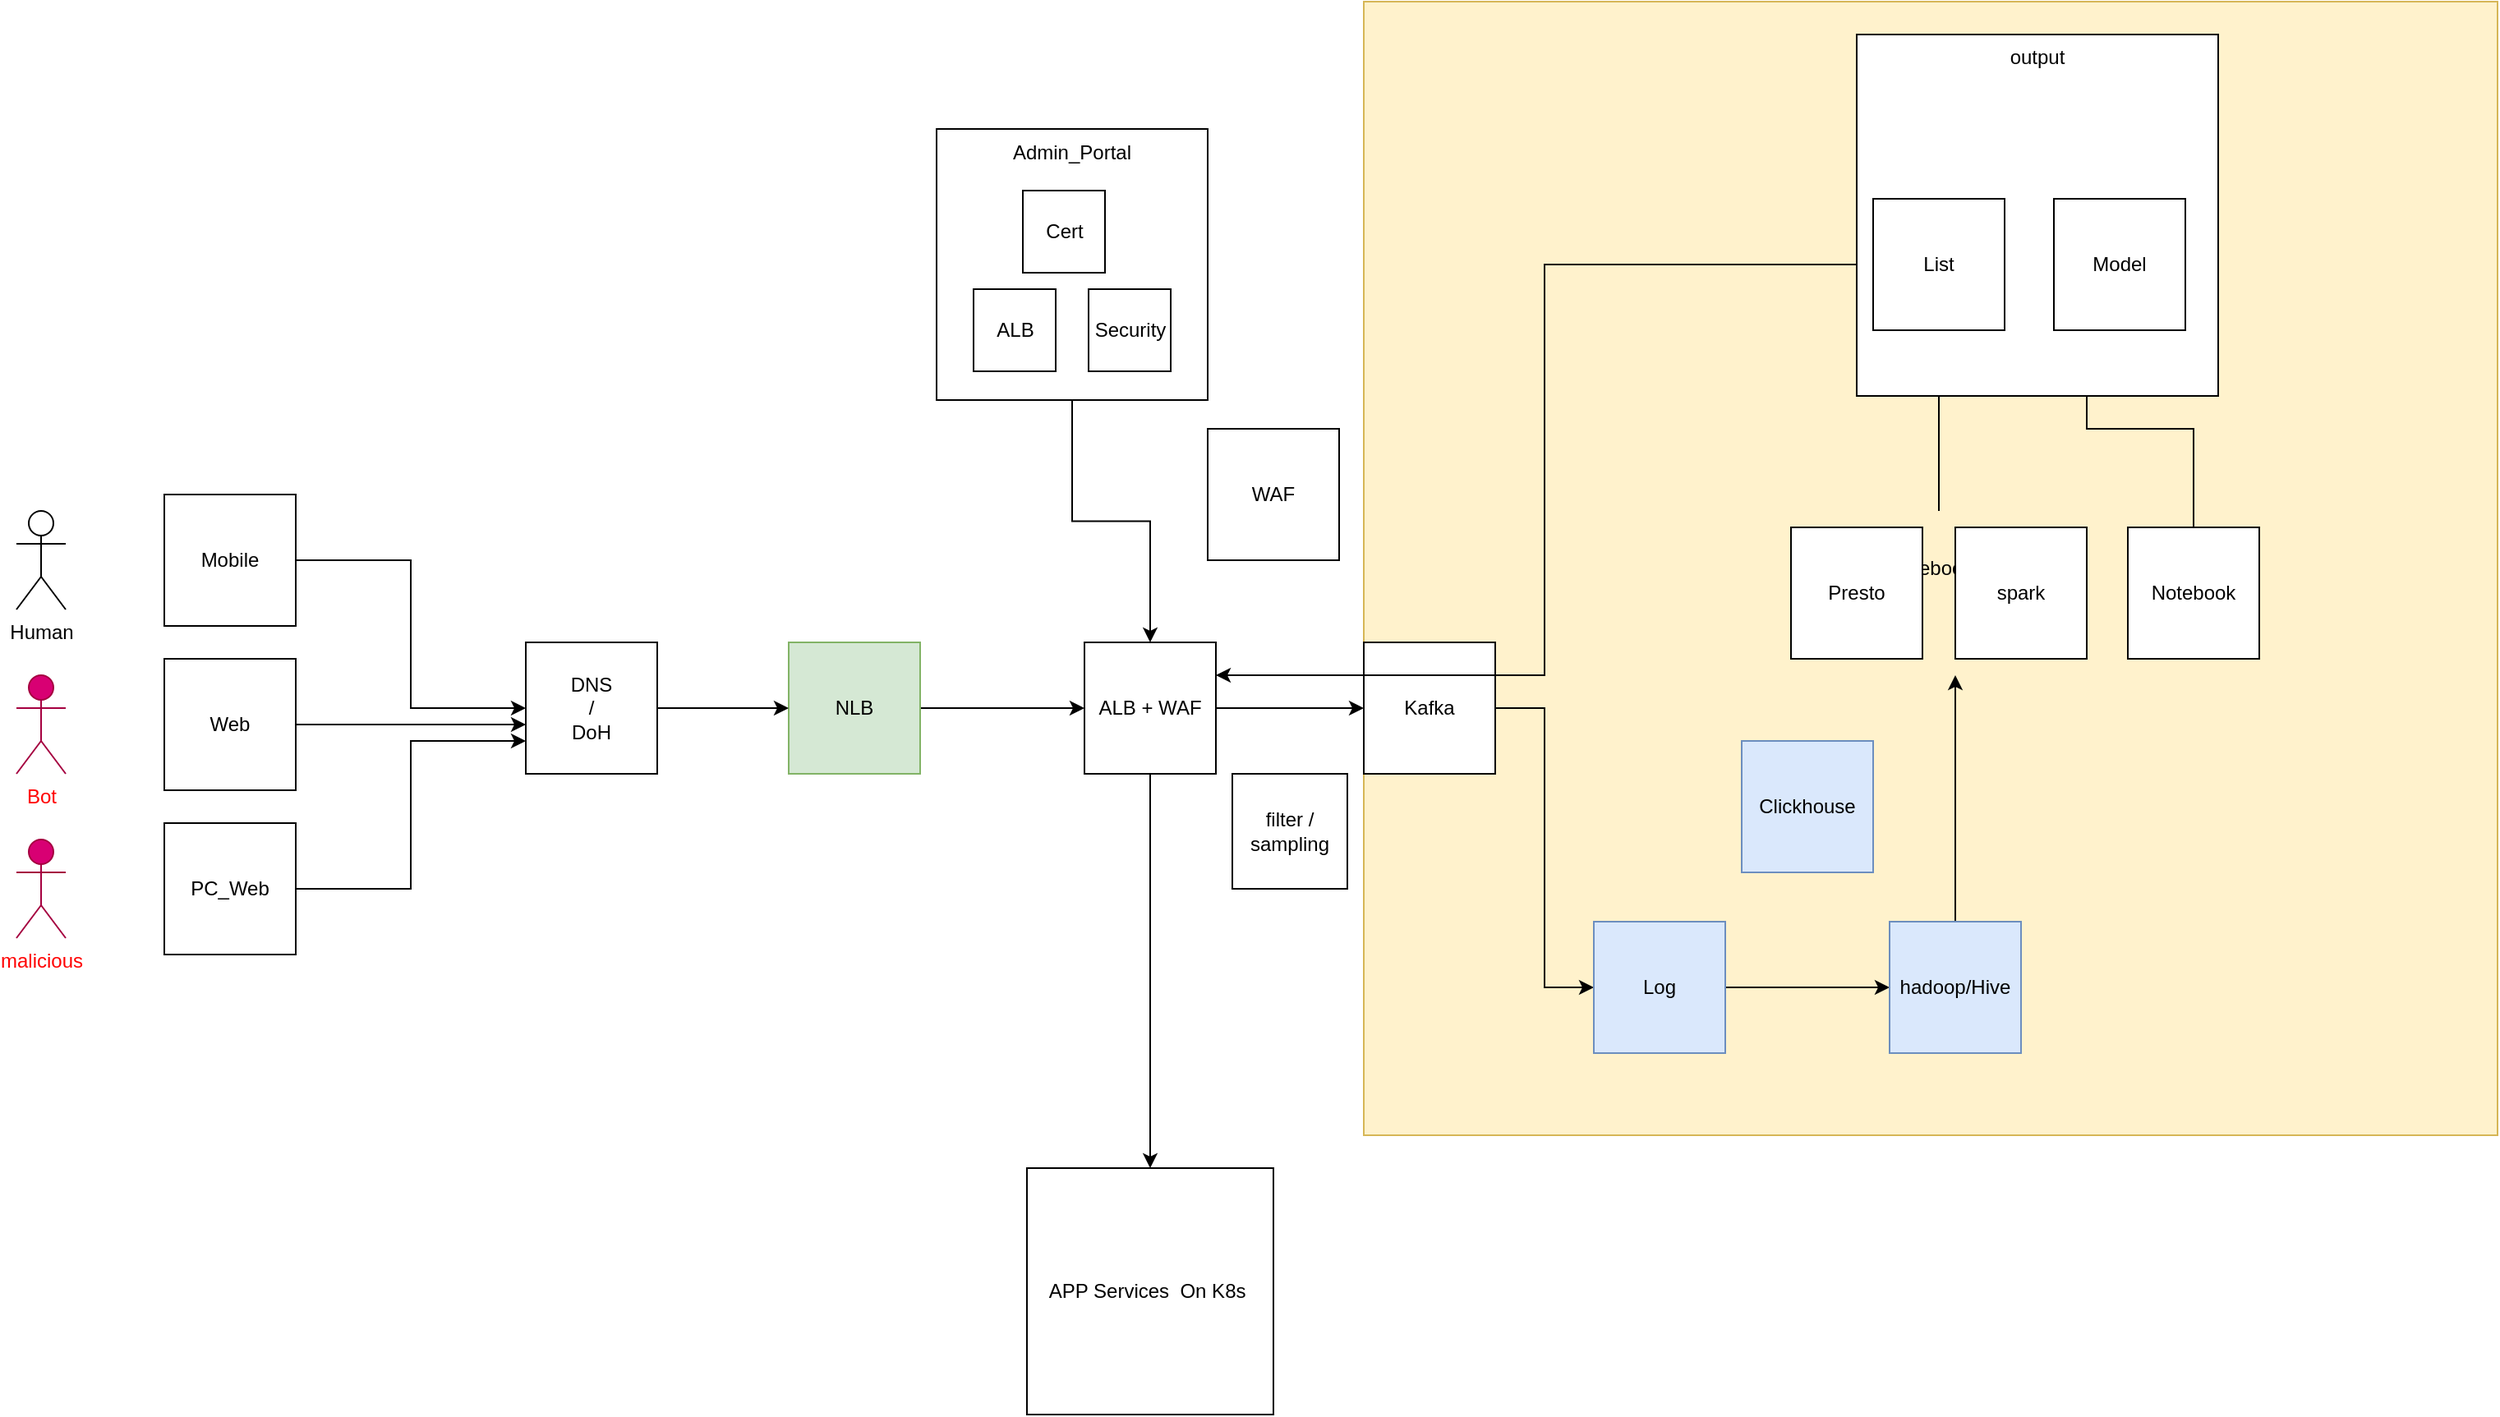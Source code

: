 <mxfile version="22.1.21" type="github">
  <diagram name="Page-1" id="h4mQXHj7m2dZuJ2kFf5C">
    <mxGraphModel dx="1793" dy="2051" grid="1" gridSize="10" guides="1" tooltips="1" connect="1" arrows="1" fold="1" page="1" pageScale="1" pageWidth="850" pageHeight="1100" math="0" shadow="0">
      <root>
        <mxCell id="0" />
        <mxCell id="1" parent="0" />
        <mxCell id="McwnkxctFBztKJUD4bEL-6" value="Notebook" style="whiteSpace=wrap;html=1;aspect=fixed;fillColor=#fff2cc;strokeColor=#d6b656;" vertex="1" parent="1">
          <mxGeometry x="830" y="-10" width="690" height="690" as="geometry" />
        </mxCell>
        <mxCell id="UklJM1hZt59_CWoXAM_g-14" style="edgeStyle=orthogonalEdgeStyle;rounded=0;orthogonalLoop=1;jettySize=auto;html=1;entryX=0;entryY=0.5;entryDx=0;entryDy=0;" parent="1" source="UklJM1hZt59_CWoXAM_g-1" target="UklJM1hZt59_CWoXAM_g-12" edge="1">
          <mxGeometry relative="1" as="geometry" />
        </mxCell>
        <mxCell id="UklJM1hZt59_CWoXAM_g-1" value="Mobile" style="whiteSpace=wrap;html=1;aspect=fixed;" parent="1" vertex="1">
          <mxGeometry x="100" y="290" width="80" height="80" as="geometry" />
        </mxCell>
        <mxCell id="UklJM1hZt59_CWoXAM_g-15" style="edgeStyle=orthogonalEdgeStyle;rounded=0;orthogonalLoop=1;jettySize=auto;html=1;" parent="1" source="UklJM1hZt59_CWoXAM_g-2" edge="1">
          <mxGeometry relative="1" as="geometry">
            <mxPoint x="320" y="430" as="targetPoint" />
          </mxGeometry>
        </mxCell>
        <mxCell id="UklJM1hZt59_CWoXAM_g-2" value="Web" style="whiteSpace=wrap;html=1;aspect=fixed;" parent="1" vertex="1">
          <mxGeometry x="100" y="390" width="80" height="80" as="geometry" />
        </mxCell>
        <mxCell id="UklJM1hZt59_CWoXAM_g-16" style="edgeStyle=orthogonalEdgeStyle;rounded=0;orthogonalLoop=1;jettySize=auto;html=1;exitX=1;exitY=0.5;exitDx=0;exitDy=0;entryX=0;entryY=0.75;entryDx=0;entryDy=0;" parent="1" source="UklJM1hZt59_CWoXAM_g-3" target="UklJM1hZt59_CWoXAM_g-12" edge="1">
          <mxGeometry relative="1" as="geometry" />
        </mxCell>
        <mxCell id="UklJM1hZt59_CWoXAM_g-3" value="PC_Web" style="whiteSpace=wrap;html=1;aspect=fixed;" parent="1" vertex="1">
          <mxGeometry x="100" y="490" width="80" height="80" as="geometry" />
        </mxCell>
        <mxCell id="UklJM1hZt59_CWoXAM_g-11" style="edgeStyle=orthogonalEdgeStyle;rounded=0;orthogonalLoop=1;jettySize=auto;html=1;entryX=0;entryY=0.5;entryDx=0;entryDy=0;" parent="1" source="UklJM1hZt59_CWoXAM_g-4" target="UklJM1hZt59_CWoXAM_g-5" edge="1">
          <mxGeometry relative="1" as="geometry" />
        </mxCell>
        <mxCell id="UklJM1hZt59_CWoXAM_g-4" value="NLB" style="whiteSpace=wrap;html=1;aspect=fixed;fillColor=#d5e8d4;strokeColor=#82b366;" parent="1" vertex="1">
          <mxGeometry x="480" y="380" width="80" height="80" as="geometry" />
        </mxCell>
        <mxCell id="UklJM1hZt59_CWoXAM_g-10" style="edgeStyle=orthogonalEdgeStyle;rounded=0;orthogonalLoop=1;jettySize=auto;html=1;" parent="1" source="UklJM1hZt59_CWoXAM_g-5" target="UklJM1hZt59_CWoXAM_g-8" edge="1">
          <mxGeometry relative="1" as="geometry" />
        </mxCell>
        <mxCell id="LiXmV6HR_Ljs2VoDoevz-1" style="edgeStyle=orthogonalEdgeStyle;rounded=0;orthogonalLoop=1;jettySize=auto;html=1;entryX=0;entryY=0.5;entryDx=0;entryDy=0;" parent="1" source="UklJM1hZt59_CWoXAM_g-5" target="LiXmV6HR_Ljs2VoDoevz-2" edge="1">
          <mxGeometry relative="1" as="geometry">
            <mxPoint x="700" y="570" as="targetPoint" />
          </mxGeometry>
        </mxCell>
        <mxCell id="UklJM1hZt59_CWoXAM_g-5" value="ALB + WAF" style="whiteSpace=wrap;html=1;aspect=fixed;" parent="1" vertex="1">
          <mxGeometry x="660" y="380" width="80" height="80" as="geometry" />
        </mxCell>
        <mxCell id="UklJM1hZt59_CWoXAM_g-9" style="edgeStyle=orthogonalEdgeStyle;rounded=0;orthogonalLoop=1;jettySize=auto;html=1;" parent="1" source="UklJM1hZt59_CWoXAM_g-6" target="UklJM1hZt59_CWoXAM_g-5" edge="1">
          <mxGeometry relative="1" as="geometry" />
        </mxCell>
        <mxCell id="UklJM1hZt59_CWoXAM_g-6" value="Admin_Portal" style="whiteSpace=wrap;html=1;aspect=fixed;verticalAlign=top;" parent="1" vertex="1">
          <mxGeometry x="570" y="67.5" width="165" height="165" as="geometry" />
        </mxCell>
        <mxCell id="UklJM1hZt59_CWoXAM_g-8" value="APP Services&amp;nbsp; On K8s&amp;nbsp;" style="whiteSpace=wrap;html=1;aspect=fixed;" parent="1" vertex="1">
          <mxGeometry x="625" y="700" width="150" height="150" as="geometry" />
        </mxCell>
        <mxCell id="UklJM1hZt59_CWoXAM_g-13" style="edgeStyle=orthogonalEdgeStyle;rounded=0;orthogonalLoop=1;jettySize=auto;html=1;" parent="1" source="UklJM1hZt59_CWoXAM_g-12" target="UklJM1hZt59_CWoXAM_g-4" edge="1">
          <mxGeometry relative="1" as="geometry" />
        </mxCell>
        <mxCell id="UklJM1hZt59_CWoXAM_g-12" value="DNS&lt;br&gt;/&lt;br&gt;DoH" style="whiteSpace=wrap;html=1;aspect=fixed;" parent="1" vertex="1">
          <mxGeometry x="320" y="380" width="80" height="80" as="geometry" />
        </mxCell>
        <mxCell id="UklJM1hZt59_CWoXAM_g-17" value="Human" style="shape=umlActor;verticalLabelPosition=bottom;verticalAlign=top;html=1;outlineConnect=0;" parent="1" vertex="1">
          <mxGeometry x="10" y="300" width="30" height="60" as="geometry" />
        </mxCell>
        <mxCell id="UklJM1hZt59_CWoXAM_g-18" value="Bot" style="shape=umlActor;verticalLabelPosition=bottom;verticalAlign=top;html=1;outlineConnect=0;fillColor=#d80073;fontColor=#FF0000;strokeColor=#A50040;" parent="1" vertex="1">
          <mxGeometry x="10" y="400" width="30" height="60" as="geometry" />
        </mxCell>
        <mxCell id="UklJM1hZt59_CWoXAM_g-20" value="malicious" style="shape=umlActor;verticalLabelPosition=bottom;verticalAlign=top;html=1;outlineConnect=0;fontColor=#FF0000;fillColor=#d80073;strokeColor=#A50040;" parent="1" vertex="1">
          <mxGeometry x="10" y="500" width="30" height="60" as="geometry" />
        </mxCell>
        <mxCell id="bTh-FP3ok-fwcKt8Gy6G-1" value="Security" style="whiteSpace=wrap;html=1;aspect=fixed;direction=south;" parent="1" vertex="1">
          <mxGeometry x="662.5" y="165" width="50" height="50" as="geometry" />
        </mxCell>
        <mxCell id="bTh-FP3ok-fwcKt8Gy6G-2" value="ALB" style="whiteSpace=wrap;html=1;aspect=fixed;direction=south;" parent="1" vertex="1">
          <mxGeometry x="592.5" y="165" width="50" height="50" as="geometry" />
        </mxCell>
        <mxCell id="bTh-FP3ok-fwcKt8Gy6G-3" value="Cert" style="whiteSpace=wrap;html=1;aspect=fixed;direction=south;" parent="1" vertex="1">
          <mxGeometry x="622.5" y="105" width="50" height="50" as="geometry" />
        </mxCell>
        <mxCell id="LiXmV6HR_Ljs2VoDoevz-3" style="edgeStyle=orthogonalEdgeStyle;rounded=0;orthogonalLoop=1;jettySize=auto;html=1;entryX=0;entryY=0.5;entryDx=0;entryDy=0;" parent="1" source="LiXmV6HR_Ljs2VoDoevz-2" target="LiXmV6HR_Ljs2VoDoevz-4" edge="1">
          <mxGeometry relative="1" as="geometry">
            <mxPoint x="940" y="620" as="targetPoint" />
          </mxGeometry>
        </mxCell>
        <mxCell id="LiXmV6HR_Ljs2VoDoevz-2" value="Kafka" style="whiteSpace=wrap;html=1;aspect=fixed;" parent="1" vertex="1">
          <mxGeometry x="830" y="380" width="80" height="80" as="geometry" />
        </mxCell>
        <mxCell id="LiXmV6HR_Ljs2VoDoevz-6" style="edgeStyle=orthogonalEdgeStyle;rounded=0;orthogonalLoop=1;jettySize=auto;html=1;entryX=0;entryY=0.5;entryDx=0;entryDy=0;" parent="1" source="LiXmV6HR_Ljs2VoDoevz-4" target="LiXmV6HR_Ljs2VoDoevz-5" edge="1">
          <mxGeometry relative="1" as="geometry" />
        </mxCell>
        <mxCell id="LiXmV6HR_Ljs2VoDoevz-4" value="Log" style="whiteSpace=wrap;html=1;aspect=fixed;fillColor=#dae8fc;strokeColor=#6c8ebf;" parent="1" vertex="1">
          <mxGeometry x="970" y="550" width="80" height="80" as="geometry" />
        </mxCell>
        <mxCell id="LiXmV6HR_Ljs2VoDoevz-7" style="edgeStyle=orthogonalEdgeStyle;rounded=0;orthogonalLoop=1;jettySize=auto;html=1;" parent="1" source="LiXmV6HR_Ljs2VoDoevz-5" edge="1">
          <mxGeometry relative="1" as="geometry">
            <mxPoint x="1190" y="400" as="targetPoint" />
          </mxGeometry>
        </mxCell>
        <mxCell id="LiXmV6HR_Ljs2VoDoevz-5" value="hadoop/Hive" style="whiteSpace=wrap;html=1;aspect=fixed;fillColor=#dae8fc;strokeColor=#6c8ebf;" parent="1" vertex="1">
          <mxGeometry x="1150" y="550" width="80" height="80" as="geometry" />
        </mxCell>
        <mxCell id="LiXmV6HR_Ljs2VoDoevz-8" value="Presto" style="whiteSpace=wrap;html=1;aspect=fixed;" parent="1" vertex="1">
          <mxGeometry x="1090" y="310" width="80" height="80" as="geometry" />
        </mxCell>
        <mxCell id="LiXmV6HR_Ljs2VoDoevz-9" value="spark" style="whiteSpace=wrap;html=1;aspect=fixed;" parent="1" vertex="1">
          <mxGeometry x="1190" y="310" width="80" height="80" as="geometry" />
        </mxCell>
        <mxCell id="LiXmV6HR_Ljs2VoDoevz-10" style="edgeStyle=orthogonalEdgeStyle;rounded=0;orthogonalLoop=1;jettySize=auto;html=1;" parent="1" edge="1">
          <mxGeometry relative="1" as="geometry">
            <mxPoint x="1180" y="210" as="targetPoint" />
            <mxPoint x="1180" y="300" as="sourcePoint" />
          </mxGeometry>
        </mxCell>
        <mxCell id="LiXmV6HR_Ljs2VoDoevz-15" style="edgeStyle=orthogonalEdgeStyle;rounded=0;orthogonalLoop=1;jettySize=auto;html=1;exitX=0.5;exitY=0;exitDx=0;exitDy=0;entryX=0.25;entryY=1;entryDx=0;entryDy=0;" parent="1" source="LiXmV6HR_Ljs2VoDoevz-11" target="LiXmV6HR_Ljs2VoDoevz-14" edge="1">
          <mxGeometry relative="1" as="geometry" />
        </mxCell>
        <mxCell id="LiXmV6HR_Ljs2VoDoevz-11" value="Notebook" style="whiteSpace=wrap;html=1;aspect=fixed;" parent="1" vertex="1">
          <mxGeometry x="1295" y="310" width="80" height="80" as="geometry" />
        </mxCell>
        <mxCell id="LiXmV6HR_Ljs2VoDoevz-13" style="edgeStyle=orthogonalEdgeStyle;rounded=0;orthogonalLoop=1;jettySize=auto;html=1;exitX=0;exitY=0.5;exitDx=0;exitDy=0;entryX=1;entryY=0.25;entryDx=0;entryDy=0;" parent="1" source="LiXmV6HR_Ljs2VoDoevz-12" target="UklJM1hZt59_CWoXAM_g-5" edge="1">
          <mxGeometry relative="1" as="geometry">
            <mxPoint x="850" y="290" as="targetPoint" />
          </mxGeometry>
        </mxCell>
        <mxCell id="LiXmV6HR_Ljs2VoDoevz-17" value="output" style="whiteSpace=wrap;html=1;aspect=fixed;verticalAlign=top;" parent="1" vertex="1">
          <mxGeometry x="1130" y="10" width="220" height="220" as="geometry" />
        </mxCell>
        <mxCell id="LiXmV6HR_Ljs2VoDoevz-12" value="List" style="whiteSpace=wrap;html=1;aspect=fixed;" parent="1" vertex="1">
          <mxGeometry x="1140" y="110" width="80" height="80" as="geometry" />
        </mxCell>
        <mxCell id="LiXmV6HR_Ljs2VoDoevz-14" value="Model" style="whiteSpace=wrap;html=1;aspect=fixed;" parent="1" vertex="1">
          <mxGeometry x="1250" y="110" width="80" height="80" as="geometry" />
        </mxCell>
        <mxCell id="McwnkxctFBztKJUD4bEL-1" value="WAF" style="whiteSpace=wrap;html=1;aspect=fixed;" vertex="1" parent="1">
          <mxGeometry x="735" y="250" width="80" height="80" as="geometry" />
        </mxCell>
        <mxCell id="McwnkxctFBztKJUD4bEL-2" value="Clickhouse" style="whiteSpace=wrap;html=1;aspect=fixed;fillColor=#dae8fc;strokeColor=#6c8ebf;" vertex="1" parent="1">
          <mxGeometry x="1060" y="440" width="80" height="80" as="geometry" />
        </mxCell>
        <mxCell id="McwnkxctFBztKJUD4bEL-3" value="filter / sampling" style="whiteSpace=wrap;html=1;aspect=fixed;" vertex="1" parent="1">
          <mxGeometry x="750" y="460" width="70" height="70" as="geometry" />
        </mxCell>
      </root>
    </mxGraphModel>
  </diagram>
</mxfile>
